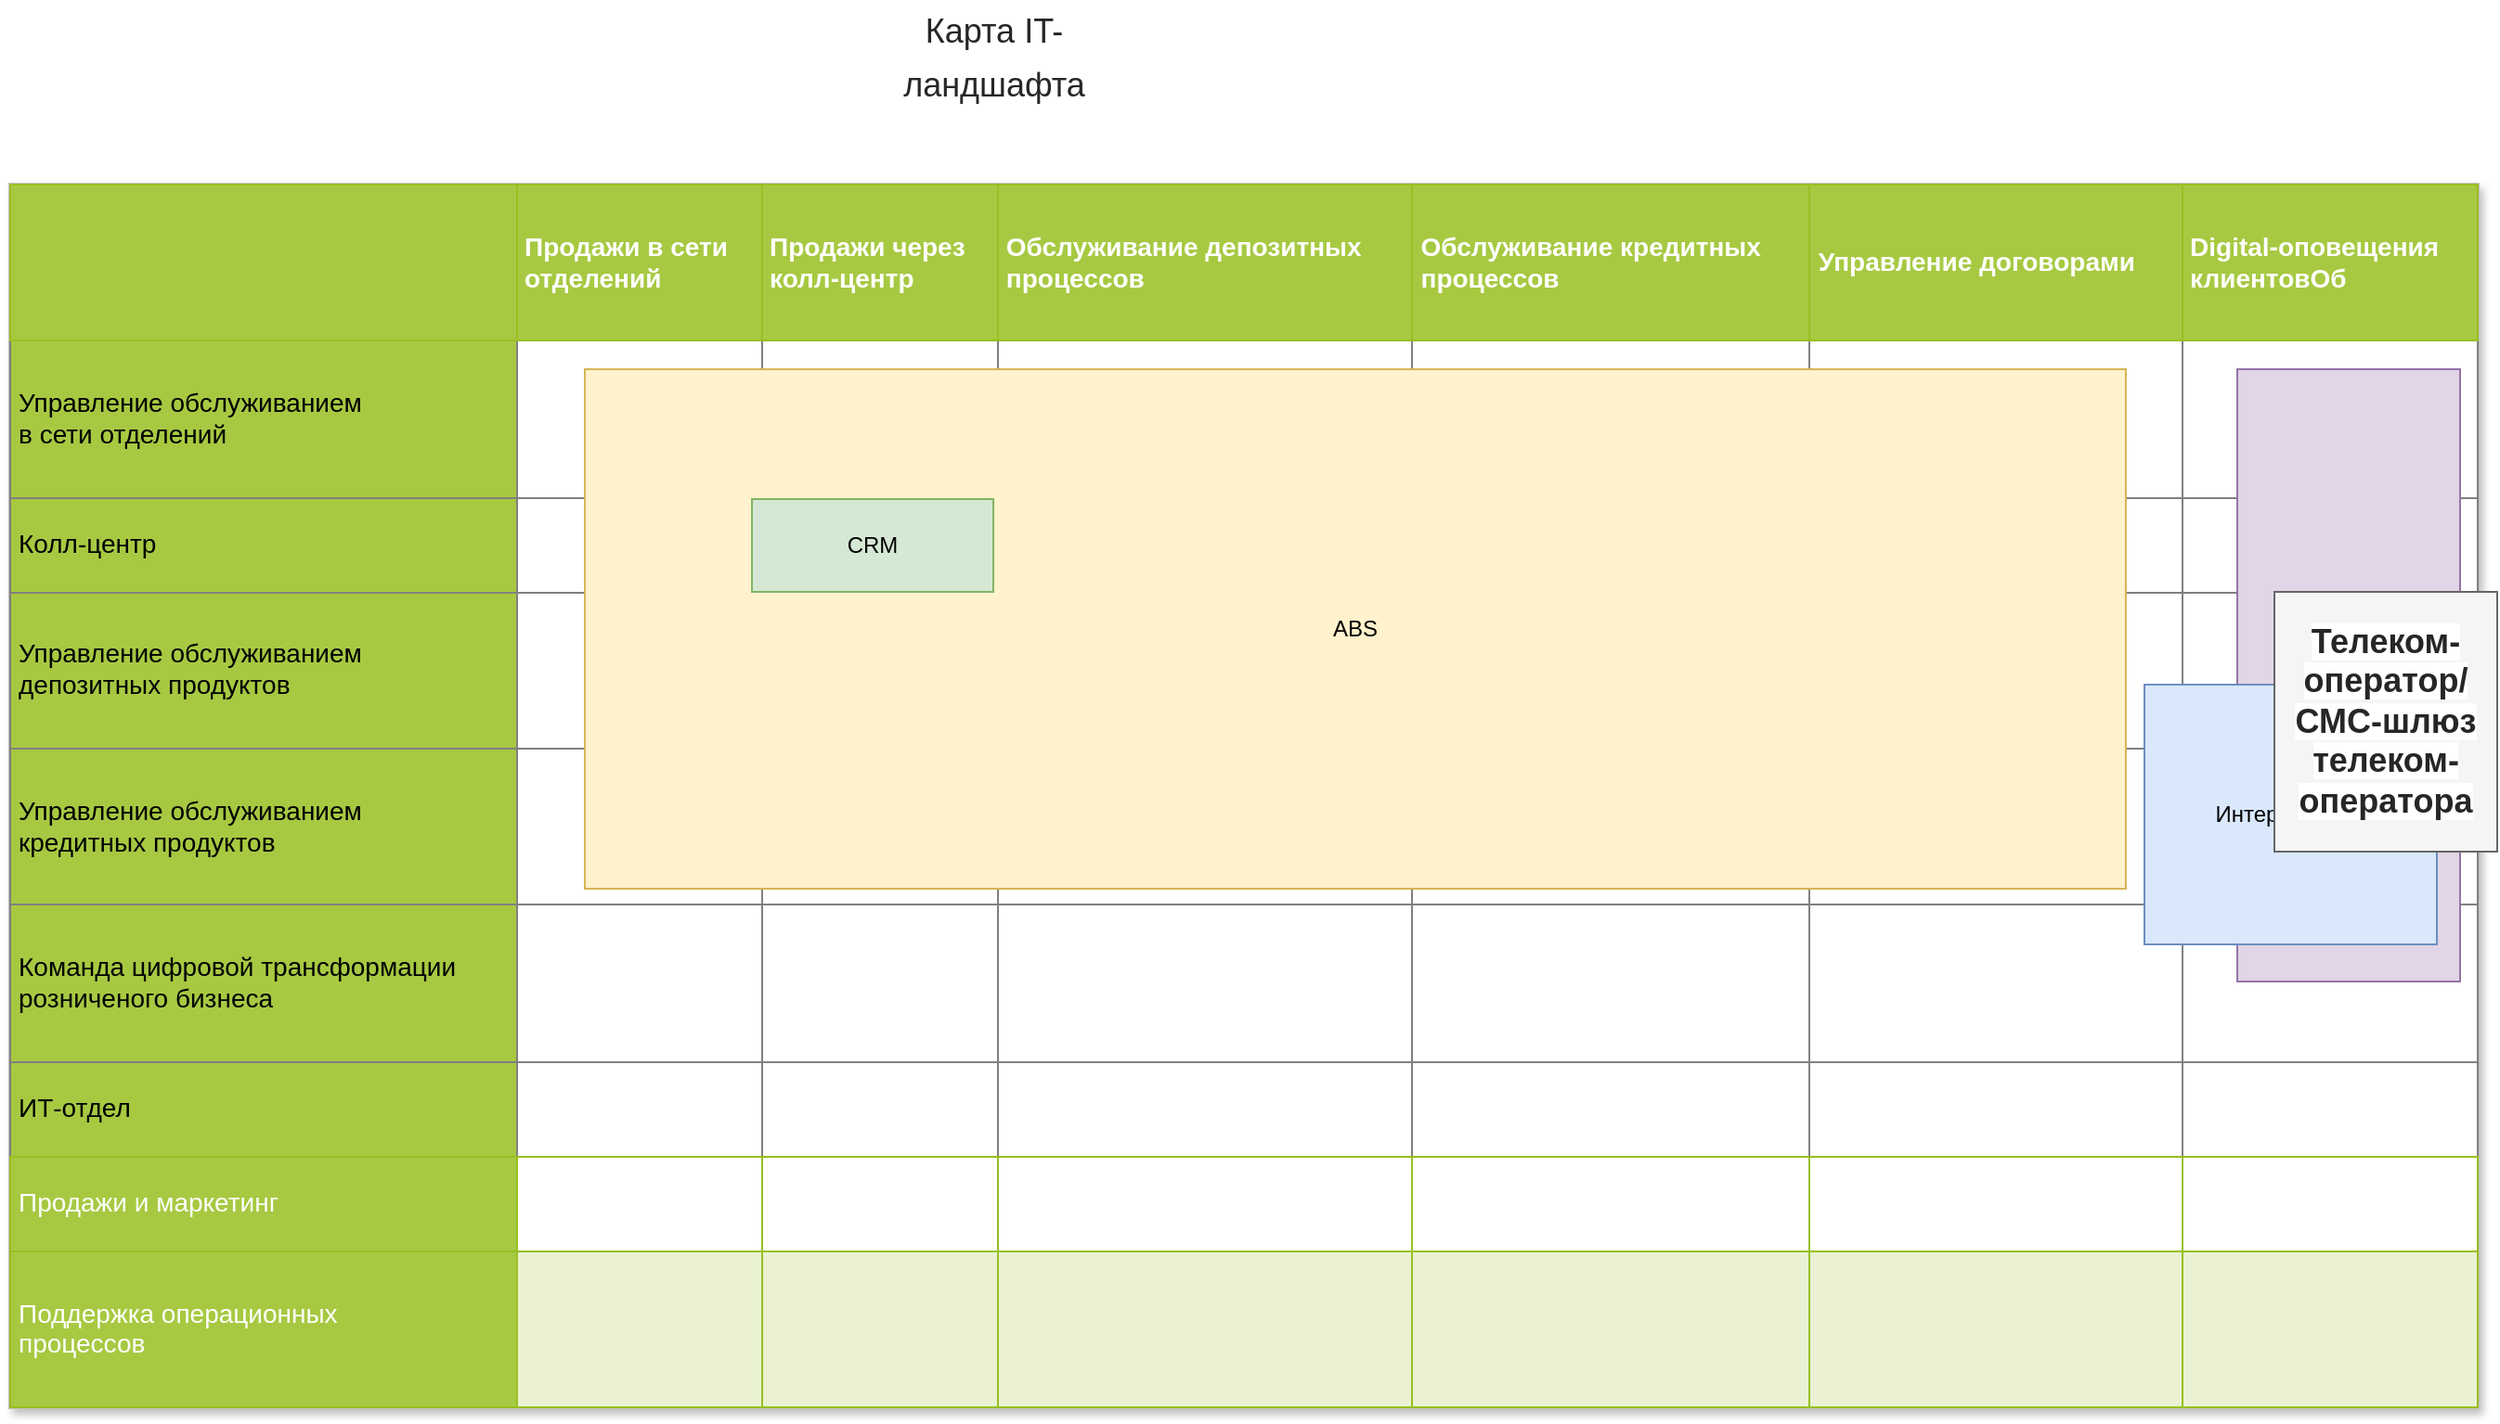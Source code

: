 <mxfile version="26.1.1">
  <diagram name="Page-1" id="bd83a815-5ea8-2e97-e5ec-87c9f400f2fa">
    <mxGraphModel dx="2954" dy="1196" grid="1" gridSize="10" guides="1" tooltips="1" connect="1" arrows="1" fold="1" page="1" pageScale="1.5" pageWidth="1169" pageHeight="826" background="none" math="0" shadow="0">
      <root>
        <mxCell id="0" style=";html=1;" />
        <mxCell id="1" style=";html=1;" parent="0" />
        <mxCell id="1516e18e63f93b96-1" value="&lt;table border=&quot;1&quot; width=&quot;100%&quot; cellpadding=&quot;4&quot; style=&quot;width: 100% ; height: 100% ; border-collapse: collapse&quot;&gt;&lt;tbody&gt;&lt;tr style=&quot;background-color: #a7c942 ; color: #ffffff ; border: 1px solid #98bf21&quot;&gt;&lt;th&gt;&lt;br&gt;&lt;/th&gt;&lt;th&gt;Продажи в сети &lt;br&gt;отделений&lt;/th&gt;&lt;th&gt;Продажи через&lt;br&gt;колл-центр&lt;/th&gt;&lt;th&gt;Обслуживание депозитных&lt;br&gt;процессов&lt;/th&gt;&lt;td&gt;&lt;span style=&quot;font-weight: 700;&quot;&gt;Обслуживание кредитных&lt;/span&gt;&lt;br style=&quot;font-weight: 700;&quot;&gt;&lt;span style=&quot;font-weight: 700;&quot;&gt;процессов&lt;/span&gt;&lt;/td&gt;&lt;th&gt;Управление договорами&lt;/th&gt;&lt;td&gt;&lt;span style=&quot;font-weight: 700;&quot;&gt;Digital-оповещения&lt;/span&gt;&lt;br style=&quot;font-weight: 700;&quot;&gt;&lt;span style=&quot;font-weight: 700;&quot;&gt;клиентовОб&lt;/span&gt;&lt;/td&gt;&lt;/tr&gt;&lt;tr&gt;&lt;td style=&quot;background-color: rgb(167, 201, 66);&quot;&gt;Управление обслуживанием&lt;br&gt;в сети отделений&lt;/td&gt;&lt;td&gt;&lt;br&gt;&lt;/td&gt;&lt;td&gt;&lt;br&gt;&lt;/td&gt;&lt;td&gt;&lt;br&gt;&lt;/td&gt;&lt;td&gt;&lt;br&gt;&lt;/td&gt;&lt;td&gt;&lt;br&gt;&lt;/td&gt;&lt;td&gt;&lt;br&gt;&lt;/td&gt;&lt;/tr&gt;&lt;tr&gt;&lt;td style=&quot;background-color: rgb(167, 201, 66);&quot;&gt;Колл-центр&lt;/td&gt;&lt;td&gt;&lt;br&gt;&lt;/td&gt;&lt;td&gt;&lt;br&gt;&lt;/td&gt;&lt;td&gt;&lt;br&gt;&lt;/td&gt;&lt;td&gt;&lt;br&gt;&lt;/td&gt;&lt;td&gt;&lt;br&gt;&lt;/td&gt;&lt;td&gt;&lt;br&gt;&lt;/td&gt;&lt;/tr&gt;&lt;tr&gt;&lt;td style=&quot;background-color: rgb(167, 201, 66);&quot;&gt;Управление обслуживанием&lt;br&gt;депозитных продуктов&lt;/td&gt;&lt;td&gt;&lt;br&gt;&lt;/td&gt;&lt;td&gt;&lt;br&gt;&lt;/td&gt;&lt;td&gt;&lt;br&gt;&lt;/td&gt;&lt;td&gt;&lt;br&gt;&lt;/td&gt;&lt;td&gt;&lt;br&gt;&lt;/td&gt;&lt;td&gt;&lt;br&gt;&lt;/td&gt;&lt;/tr&gt;&lt;tr&gt;&lt;td style=&quot;background-color: rgb(167, 201, 66);&quot;&gt;Управление обслуживанием&lt;br&gt;кредитных продуктов&lt;/td&gt;&lt;td&gt;&lt;br&gt;&lt;/td&gt;&lt;td&gt;&lt;br&gt;&lt;/td&gt;&lt;td&gt;&lt;br&gt;&lt;/td&gt;&lt;td&gt;&lt;br&gt;&lt;/td&gt;&lt;td&gt;&lt;br&gt;&lt;/td&gt;&lt;td&gt;&lt;br&gt;&lt;/td&gt;&lt;/tr&gt;&lt;tr&gt;&lt;td style=&quot;background-color: rgb(167, 201, 66);&quot;&gt;Команда цифровой трансформации&lt;br&gt;розниченого бизнеса&lt;/td&gt;&lt;td&gt;&lt;br&gt;&lt;/td&gt;&lt;td&gt;&lt;br&gt;&lt;/td&gt;&lt;td&gt;&lt;br&gt;&lt;/td&gt;&lt;td&gt;&lt;br&gt;&lt;/td&gt;&lt;td&gt;&lt;br&gt;&lt;/td&gt;&lt;td&gt;&lt;br&gt;&lt;/td&gt;&lt;/tr&gt;&lt;tr&gt;&lt;td style=&quot;background-color: rgb(167, 201, 66);&quot;&gt;&lt;span style=&quot;&quot;&gt;ИТ-отдел&lt;/span&gt;&lt;/td&gt;&lt;td&gt;&lt;br&gt;&lt;/td&gt;&lt;td&gt;&lt;br&gt;&lt;/td&gt;&lt;td&gt;&lt;br&gt;&lt;/td&gt;&lt;td&gt;&lt;br&gt;&lt;/td&gt;&lt;td&gt;&lt;br&gt;&lt;/td&gt;&lt;td&gt;&lt;br&gt;&lt;/td&gt;&lt;/tr&gt;&lt;tr style=&quot;border: 1px solid #98bf21&quot;&gt;&lt;td style=&quot;background-color: #a7c942 ; color: #ffffff ; border: 1px solid #98bf21&quot;&gt;Продажи и маркетинг&lt;/td&gt;&lt;td&gt;&lt;/td&gt;&lt;td&gt;&lt;/td&gt;&lt;td&gt;&lt;br&gt;&lt;/td&gt;&lt;td&gt;&lt;br&gt;&lt;/td&gt;&lt;td&gt;&lt;br&gt;&lt;/td&gt;&lt;td&gt;&lt;br&gt;&lt;/td&gt;&lt;/tr&gt;&lt;tr style=&quot;background-color: #eaf2d3 ; border: 1px solid #98bf21&quot;&gt;&lt;td style=&quot;background-color: #a7c942 ; color: #ffffff ; border: 1px solid #98bf21&quot;&gt;Поддержка операционных&amp;nbsp;&lt;br&gt;процессов&lt;/td&gt;&lt;td&gt;&lt;/td&gt;&lt;td&gt;&lt;/td&gt;&lt;td&gt;&lt;br&gt;&lt;/td&gt;&lt;td&gt;&lt;br&gt;&lt;/td&gt;&lt;td&gt;&lt;br&gt;&lt;/td&gt;&lt;td&gt;&lt;br&gt;&lt;/td&gt;&lt;/tr&gt;&lt;/tbody&gt;&lt;/table&gt;" style="text;html=1;strokeColor=#c0c0c0;fillColor=#ffffff;overflow=fill;rounded=0;shadow=1;fontSize=14;fontColor=#000000;" parent="1" vertex="1">
          <mxGeometry x="160" y="160" width="1330" height="660" as="geometry" />
        </mxCell>
        <mxCell id="1516e18e63f93b96-3" value="&lt;span style=&quot;color: rgba(0, 0, 0, 0.85); font-family: &amp;quot;YS Text&amp;quot;, sans-serif; font-size: 18px; font-weight: 400; text-align: start; white-space: pre-wrap; background-color: rgb(255, 255, 255);&quot;&gt;Карта IT-ландшафта&lt;/span&gt;" style="text;strokeColor=none;fillColor=none;html=1;fontSize=24;fontStyle=1;verticalAlign=middle;align=center;rounded=0;shadow=1;" parent="1" vertex="1">
          <mxGeometry x="300" y="70" width="780" height="40" as="geometry" />
        </mxCell>
        <mxCell id="KQWA-GZcBmxhUO7dqvuv-2" value="ABS" style="rounded=0;whiteSpace=wrap;html=1;fillColor=#fff2cc;strokeColor=#d6b656;" vertex="1" parent="1">
          <mxGeometry x="470" y="260" width="830" height="280" as="geometry" />
        </mxCell>
        <mxCell id="KQWA-GZcBmxhUO7dqvuv-1" value="СRM" style="rounded=0;whiteSpace=wrap;html=1;fillColor=#d5e8d4;strokeColor=#82b366;" vertex="1" parent="1">
          <mxGeometry x="560" y="330" width="130" height="50" as="geometry" />
        </mxCell>
        <mxCell id="KQWA-GZcBmxhUO7dqvuv-5" value="Сайт" style="rounded=0;whiteSpace=wrap;html=1;fillColor=#e1d5e7;strokeColor=#9673a6;" vertex="1" parent="1">
          <mxGeometry x="1360" y="260" width="120" height="330" as="geometry" />
        </mxCell>
        <mxCell id="KQWA-GZcBmxhUO7dqvuv-3" value="Интернет-банк" style="rounded=0;whiteSpace=wrap;html=1;fillColor=#dae8fc;strokeColor=#6c8ebf;" vertex="1" parent="1">
          <mxGeometry x="1310" y="430" width="157.5" height="140" as="geometry" />
        </mxCell>
        <mxCell id="KQWA-GZcBmxhUO7dqvuv-4" value="&lt;strong style=&quot;box-sizing: inherit; color: rgba(0, 0, 0, 0.85); font-family: &amp;quot;YS Text&amp;quot;, sans-serif; font-size: 18px; text-align: left; white-space-collapse: preserve-breaks; background-color: rgb(255, 255, 255);&quot;&gt;Телеком-оператор/&lt;/strong&gt;&lt;div&gt;&lt;strong style=&quot;box-sizing: inherit; color: rgba(0, 0, 0, 0.85); font-family: &amp;quot;YS Text&amp;quot;, sans-serif; font-size: 18px; text-align: left; white-space-collapse: preserve-breaks; background-color: rgb(255, 255, 255);&quot;&gt;&lt;strong style=&quot;box-sizing: inherit;&quot;&gt;СМС-шлюз телеком-оператора&lt;/strong&gt;&lt;/strong&gt;&lt;/div&gt;" style="rounded=0;whiteSpace=wrap;html=1;fillColor=#f5f5f5;fontColor=#333333;strokeColor=#666666;" vertex="1" parent="1">
          <mxGeometry x="1380" y="380" width="120" height="140" as="geometry" />
        </mxCell>
      </root>
    </mxGraphModel>
  </diagram>
</mxfile>
